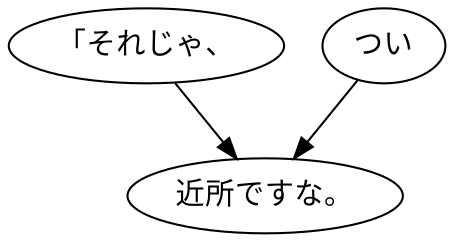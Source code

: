 digraph graph2180 {
	node0 [label="「それじゃ、"];
	node1 [label="つい"];
	node2 [label="近所ですな。"];
	node0 -> node2;
	node1 -> node2;
}
